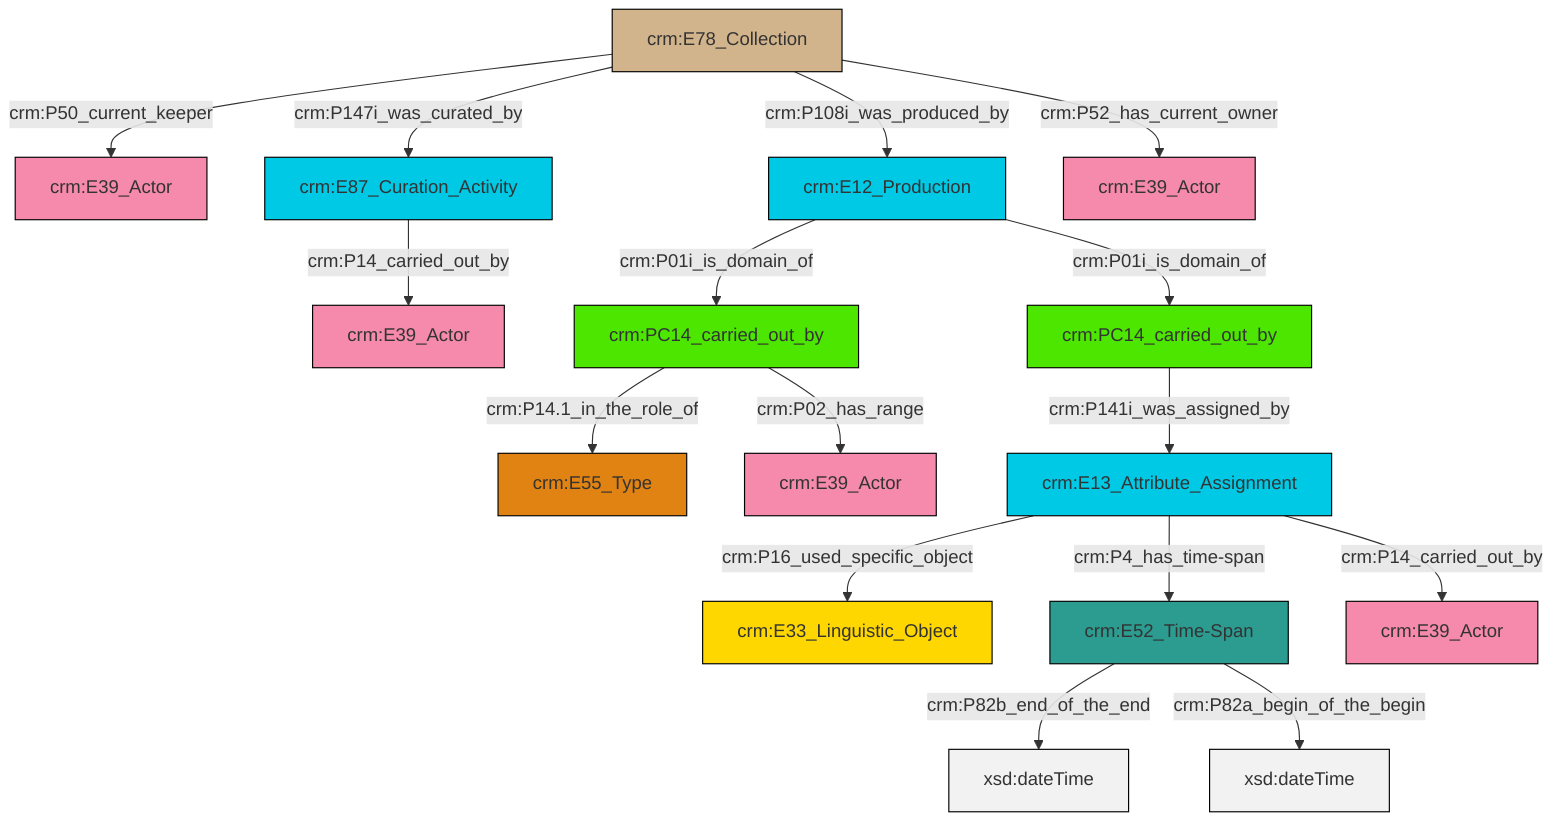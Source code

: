 graph TD
classDef Literal fill:#f2f2f2,stroke:#000000;
classDef CRM_Entity fill:#FFFFFF,stroke:#000000;
classDef Temporal_Entity fill:#00C9E6, stroke:#000000;
classDef Type fill:#E18312, stroke:#000000;
classDef Time-Span fill:#2C9C91, stroke:#000000;
classDef Appellation fill:#FFEB7F, stroke:#000000;
classDef Place fill:#008836, stroke:#000000;
classDef Persistent_Item fill:#B266B2, stroke:#000000;
classDef Conceptual_Object fill:#FFD700, stroke:#000000;
classDef Physical_Thing fill:#D2B48C, stroke:#000000;
classDef Actor fill:#f58aad, stroke:#000000;
classDef PC_Classes fill:#4ce600, stroke:#000000;
classDef Multi fill:#cccccc,stroke:#000000;

4["crm:E78_Collection"]:::Physical_Thing -->|crm:P50_current_keeper| 5["crm:E39_Actor"]:::Actor
8["crm:E52_Time-Span"]:::Time-Span -->|crm:P82b_end_of_the_end| 9[xsd:dateTime]:::Literal
10["crm:PC14_carried_out_by"]:::PC_Classes -->|crm:P02_has_range| 11["crm:E39_Actor"]:::Actor
13["crm:PC14_carried_out_by"]:::PC_Classes -->|crm:P141i_was_assigned_by| 14["crm:E13_Attribute_Assignment"]:::Temporal_Entity
15["crm:E12_Production"]:::Temporal_Entity -->|crm:P01i_is_domain_of| 10["crm:PC14_carried_out_by"]:::PC_Classes
4["crm:E78_Collection"]:::Physical_Thing -->|crm:P147i_was_curated_by| 16["crm:E87_Curation_Activity"]:::Temporal_Entity
16["crm:E87_Curation_Activity"]:::Temporal_Entity -->|crm:P14_carried_out_by| 2["crm:E39_Actor"]:::Actor
15["crm:E12_Production"]:::Temporal_Entity -->|crm:P01i_is_domain_of| 13["crm:PC14_carried_out_by"]:::PC_Classes
10["crm:PC14_carried_out_by"]:::PC_Classes -->|crm:P14.1_in_the_role_of| 6["crm:E55_Type"]:::Type
4["crm:E78_Collection"]:::Physical_Thing -->|crm:P52_has_current_owner| 22["crm:E39_Actor"]:::Actor
4["crm:E78_Collection"]:::Physical_Thing -->|crm:P108i_was_produced_by| 15["crm:E12_Production"]:::Temporal_Entity
14["crm:E13_Attribute_Assignment"]:::Temporal_Entity -->|crm:P4_has_time-span| 8["crm:E52_Time-Span"]:::Time-Span
14["crm:E13_Attribute_Assignment"]:::Temporal_Entity -->|crm:P14_carried_out_by| 25["crm:E39_Actor"]:::Actor
14["crm:E13_Attribute_Assignment"]:::Temporal_Entity -->|crm:P16_used_specific_object| 0["crm:E33_Linguistic_Object"]:::Conceptual_Object
8["crm:E52_Time-Span"]:::Time-Span -->|crm:P82a_begin_of_the_begin| 28[xsd:dateTime]:::Literal